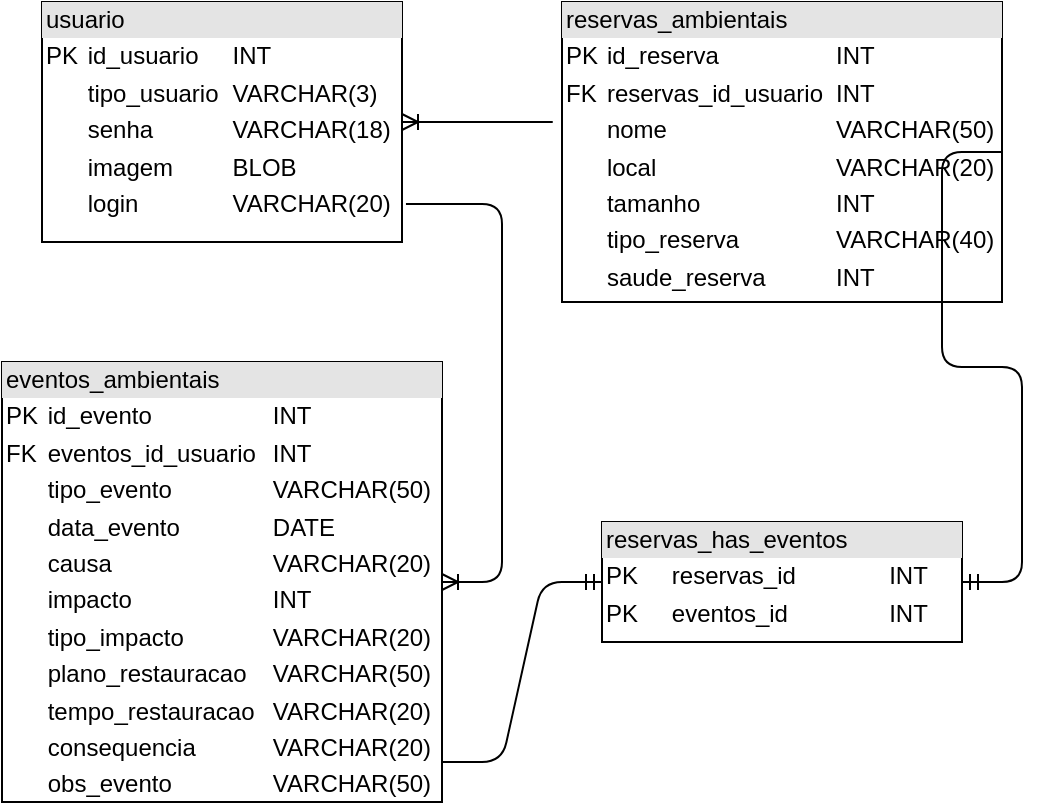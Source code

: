 <mxfile version="12.1.0" type="device" pages="1"><diagram id="rcNhKQ_DsslGJ8i8TihB" name="Page-1"><mxGraphModel dx="854" dy="419" grid="1" gridSize="10" guides="1" tooltips="1" connect="1" arrows="1" fold="1" page="1" pageScale="1" pageWidth="827" pageHeight="1169" math="0" shadow="0"><root><mxCell id="0"/><mxCell id="1" parent="0"/><mxCell id="UcUueDt8tV6wv7PbrR90-16" value="" style="edgeStyle=entityRelationEdgeStyle;fontSize=12;html=1;endArrow=ERoneToMany;exitX=1.011;exitY=0.842;exitDx=0;exitDy=0;exitPerimeter=0;" edge="1" parent="1" source="hvLfzllnfthM4mGgsVSV-1" target="X9PSgQXw2zI06XFrZRpv-4"><mxGeometry width="100" height="100" relative="1" as="geometry"><mxPoint x="170" y="140" as="sourcePoint"/><mxPoint x="110" y="210" as="targetPoint"/></mxGeometry></mxCell><mxCell id="hvLfzllnfthM4mGgsVSV-1" value="&lt;div style=&quot;box-sizing: border-box ; width: 100% ; background: #e4e4e4 ; padding: 2px&quot;&gt;usuario&lt;/div&gt;&lt;table style=&quot;width: 100% ; font-size: 1em&quot; cellpadding=&quot;2&quot; cellspacing=&quot;0&quot;&gt;&lt;tbody&gt;&lt;tr&gt;&lt;td&gt;PK&lt;/td&gt;&lt;td&gt;id_usuario&lt;/td&gt;&lt;td&gt;INT&lt;/td&gt;&lt;/tr&gt;&lt;tr&gt;&lt;td&gt;&lt;br&gt;&lt;/td&gt;&lt;td&gt;tipo_usuario&lt;/td&gt;&lt;td&gt;VARCHAR(3)&lt;/td&gt;&lt;/tr&gt;&lt;tr&gt;&lt;td&gt;&lt;br&gt;&lt;/td&gt;&lt;td&gt;senha&lt;/td&gt;&lt;td&gt;VARCHAR(18)&lt;/td&gt;&lt;/tr&gt;&lt;tr&gt;&lt;td&gt;&lt;br&gt;&lt;/td&gt;&lt;td&gt;imagem&lt;/td&gt;&lt;td&gt;BLOB&lt;/td&gt;&lt;/tr&gt;&lt;tr&gt;&lt;td&gt;&lt;/td&gt;&lt;td&gt;login&lt;/td&gt;&lt;td&gt;VARCHAR(20)&lt;/td&gt;&lt;/tr&gt;&lt;/tbody&gt;&lt;/table&gt;" style="verticalAlign=top;align=left;overflow=fill;html=1;" parent="1" vertex="1"><mxGeometry x="40" y="20" width="180" height="120" as="geometry"/></mxCell><mxCell id="X9PSgQXw2zI06XFrZRpv-1" value="&lt;div style=&quot;box-sizing: border-box ; width: 100% ; background: #e4e4e4 ; padding: 2px&quot;&gt;reservas_ambientais&lt;/div&gt;&lt;table style=&quot;width: 100% ; font-size: 1em&quot; cellpadding=&quot;2&quot; cellspacing=&quot;0&quot;&gt;&lt;tbody&gt;&lt;tr&gt;&lt;td&gt;PK&lt;/td&gt;&lt;td&gt;id_reserva&lt;/td&gt;&lt;td&gt;INT&lt;/td&gt;&lt;/tr&gt;&lt;tr&gt;&lt;td&gt;FK&lt;/td&gt;&lt;td&gt;reservas_id_usuario&lt;br&gt;&lt;/td&gt;&lt;td&gt;INT&lt;/td&gt;&lt;/tr&gt;&lt;tr&gt;&lt;td&gt;&lt;br&gt;&lt;/td&gt;&lt;td&gt;nome&lt;/td&gt;&lt;td&gt;VARCHAR(50)&lt;/td&gt;&lt;/tr&gt;&lt;tr&gt;&lt;td&gt;&lt;br&gt;&lt;/td&gt;&lt;td&gt;local&lt;/td&gt;&lt;td&gt;VARCHAR(20)&lt;/td&gt;&lt;/tr&gt;&lt;tr&gt;&lt;td&gt;&lt;br&gt;&lt;/td&gt;&lt;td&gt;tamanho&lt;/td&gt;&lt;td&gt;INT&lt;/td&gt;&lt;/tr&gt;&lt;tr&gt;&lt;td&gt;&lt;br&gt;&lt;/td&gt;&lt;td&gt;tipo_reserva&lt;/td&gt;&lt;td&gt;VARCHAR(40)&lt;/td&gt;&lt;/tr&gt;&lt;tr&gt;&lt;td&gt;&lt;br&gt;&lt;/td&gt;&lt;td&gt;saude_reserva&lt;/td&gt;&lt;td&gt;INT&lt;/td&gt;&lt;/tr&gt;&lt;/tbody&gt;&lt;/table&gt;" style="verticalAlign=top;align=left;overflow=fill;html=1;" parent="1" vertex="1"><mxGeometry x="300" y="20" width="220" height="150" as="geometry"/></mxCell><mxCell id="X9PSgQXw2zI06XFrZRpv-4" value="&lt;div style=&quot;box-sizing: border-box ; width: 100% ; background: #e4e4e4 ; padding: 2px&quot;&gt;eventos_ambientais&lt;/div&gt;&lt;table style=&quot;width: 100% ; font-size: 1em&quot; cellpadding=&quot;2&quot; cellspacing=&quot;0&quot;&gt;&lt;tbody&gt;&lt;tr&gt;&lt;td&gt;PK&lt;/td&gt;&lt;td&gt;id_evento&lt;/td&gt;&lt;td&gt;INT&lt;/td&gt;&lt;/tr&gt;&lt;tr&gt;&lt;td&gt;FK&lt;/td&gt;&lt;td&gt;eventos_id_usuario&lt;/td&gt;&lt;td&gt;INT&lt;/td&gt;&lt;/tr&gt;&lt;tr&gt;&lt;td&gt;&lt;br&gt;&lt;/td&gt;&lt;td&gt;tipo_evento&lt;/td&gt;&lt;td&gt;VARCHAR(50)&lt;/td&gt;&lt;/tr&gt;&lt;tr&gt;&lt;td&gt;&lt;br&gt;&lt;/td&gt;&lt;td&gt;data_evento&lt;/td&gt;&lt;td&gt;DATE&lt;/td&gt;&lt;/tr&gt;&lt;tr&gt;&lt;td&gt;&lt;br&gt;&lt;/td&gt;&lt;td&gt;causa&lt;/td&gt;&lt;td&gt;VARCHAR(20)&lt;/td&gt;&lt;/tr&gt;&lt;tr&gt;&lt;td&gt;&lt;br&gt;&lt;/td&gt;&lt;td&gt;impacto&lt;/td&gt;&lt;td&gt;INT&lt;/td&gt;&lt;/tr&gt;&lt;tr&gt;&lt;td&gt;&lt;br&gt;&lt;/td&gt;&lt;td&gt;tipo_impacto&lt;/td&gt;&lt;td&gt;VARCHAR(20)&lt;/td&gt;&lt;/tr&gt;&lt;tr&gt;&lt;td&gt;&lt;br&gt;&lt;/td&gt;&lt;td&gt;plano_restauracao&lt;/td&gt;&lt;td&gt;VARCHAR(50)&lt;/td&gt;&lt;/tr&gt;&lt;tr&gt;&lt;td&gt;&lt;br&gt;&lt;/td&gt;&lt;td&gt;tempo_restauracao&lt;/td&gt;&lt;td&gt;VARCHAR(20)&lt;/td&gt;&lt;/tr&gt;&lt;tr&gt;&lt;td&gt;&lt;br&gt;&lt;/td&gt;&lt;td&gt;consequencia&lt;/td&gt;&lt;td&gt;VARCHAR(20)&lt;br&gt;&lt;/td&gt;&lt;/tr&gt;&lt;tr&gt;&lt;td&gt;&lt;br&gt;&lt;/td&gt;&lt;td&gt;obs_evento&lt;br&gt;&lt;/td&gt;&lt;td&gt;VARCHAR(50)&lt;br&gt;&lt;/td&gt;&lt;/tr&gt;&lt;/tbody&gt;&lt;/table&gt;" style="verticalAlign=top;align=left;overflow=fill;html=1;" parent="1" vertex="1"><mxGeometry x="20" y="200" width="220" height="220" as="geometry"/></mxCell><mxCell id="UcUueDt8tV6wv7PbrR90-3" value="&lt;div style=&quot;box-sizing: border-box ; width: 100% ; background: #e4e4e4 ; padding: 2px&quot;&gt;reservas_has_eventos&lt;/div&gt;&lt;table style=&quot;width: 100% ; font-size: 1em&quot; cellpadding=&quot;2&quot; cellspacing=&quot;0&quot;&gt;&lt;tbody&gt;&lt;tr&gt;&lt;td&gt;PK&lt;/td&gt;&lt;td&gt;reservas_id&lt;/td&gt;&lt;td&gt;INT&lt;/td&gt;&lt;/tr&gt;&lt;tr&gt;&lt;td&gt;PK&lt;/td&gt;&lt;td&gt;eventos_id&lt;/td&gt;&lt;td&gt;INT&lt;/td&gt;&lt;/tr&gt;&lt;/tbody&gt;&lt;/table&gt;" style="verticalAlign=top;align=left;overflow=fill;html=1;" vertex="1" parent="1"><mxGeometry x="320" y="280" width="180" height="60" as="geometry"/></mxCell><mxCell id="UcUueDt8tV6wv7PbrR90-15" value="" style="edgeStyle=entityRelationEdgeStyle;fontSize=12;html=1;endArrow=ERoneToMany;" edge="1" parent="1" target="hvLfzllnfthM4mGgsVSV-1"><mxGeometry width="100" height="100" relative="1" as="geometry"><mxPoint x="270" y="80" as="sourcePoint"/><mxPoint x="220" y="80" as="targetPoint"/></mxGeometry></mxCell><mxCell id="UcUueDt8tV6wv7PbrR90-18" value="" style="edgeStyle=entityRelationEdgeStyle;fontSize=12;html=1;endArrow=ERmandOne;" edge="1" parent="1" target="UcUueDt8tV6wv7PbrR90-3"><mxGeometry width="100" height="100" relative="1" as="geometry"><mxPoint x="240" y="400" as="sourcePoint"/><mxPoint x="340" y="300" as="targetPoint"/></mxGeometry></mxCell><mxCell id="UcUueDt8tV6wv7PbrR90-19" value="" style="edgeStyle=entityRelationEdgeStyle;fontSize=12;html=1;endArrow=ERmandOne;exitX=1;exitY=0.5;exitDx=0;exitDy=0;" edge="1" parent="1" source="X9PSgQXw2zI06XFrZRpv-1" target="UcUueDt8tV6wv7PbrR90-3"><mxGeometry width="100" height="100" relative="1" as="geometry"><mxPoint x="460" y="180" as="sourcePoint"/><mxPoint x="360" y="280" as="targetPoint"/></mxGeometry></mxCell></root></mxGraphModel></diagram></mxfile>